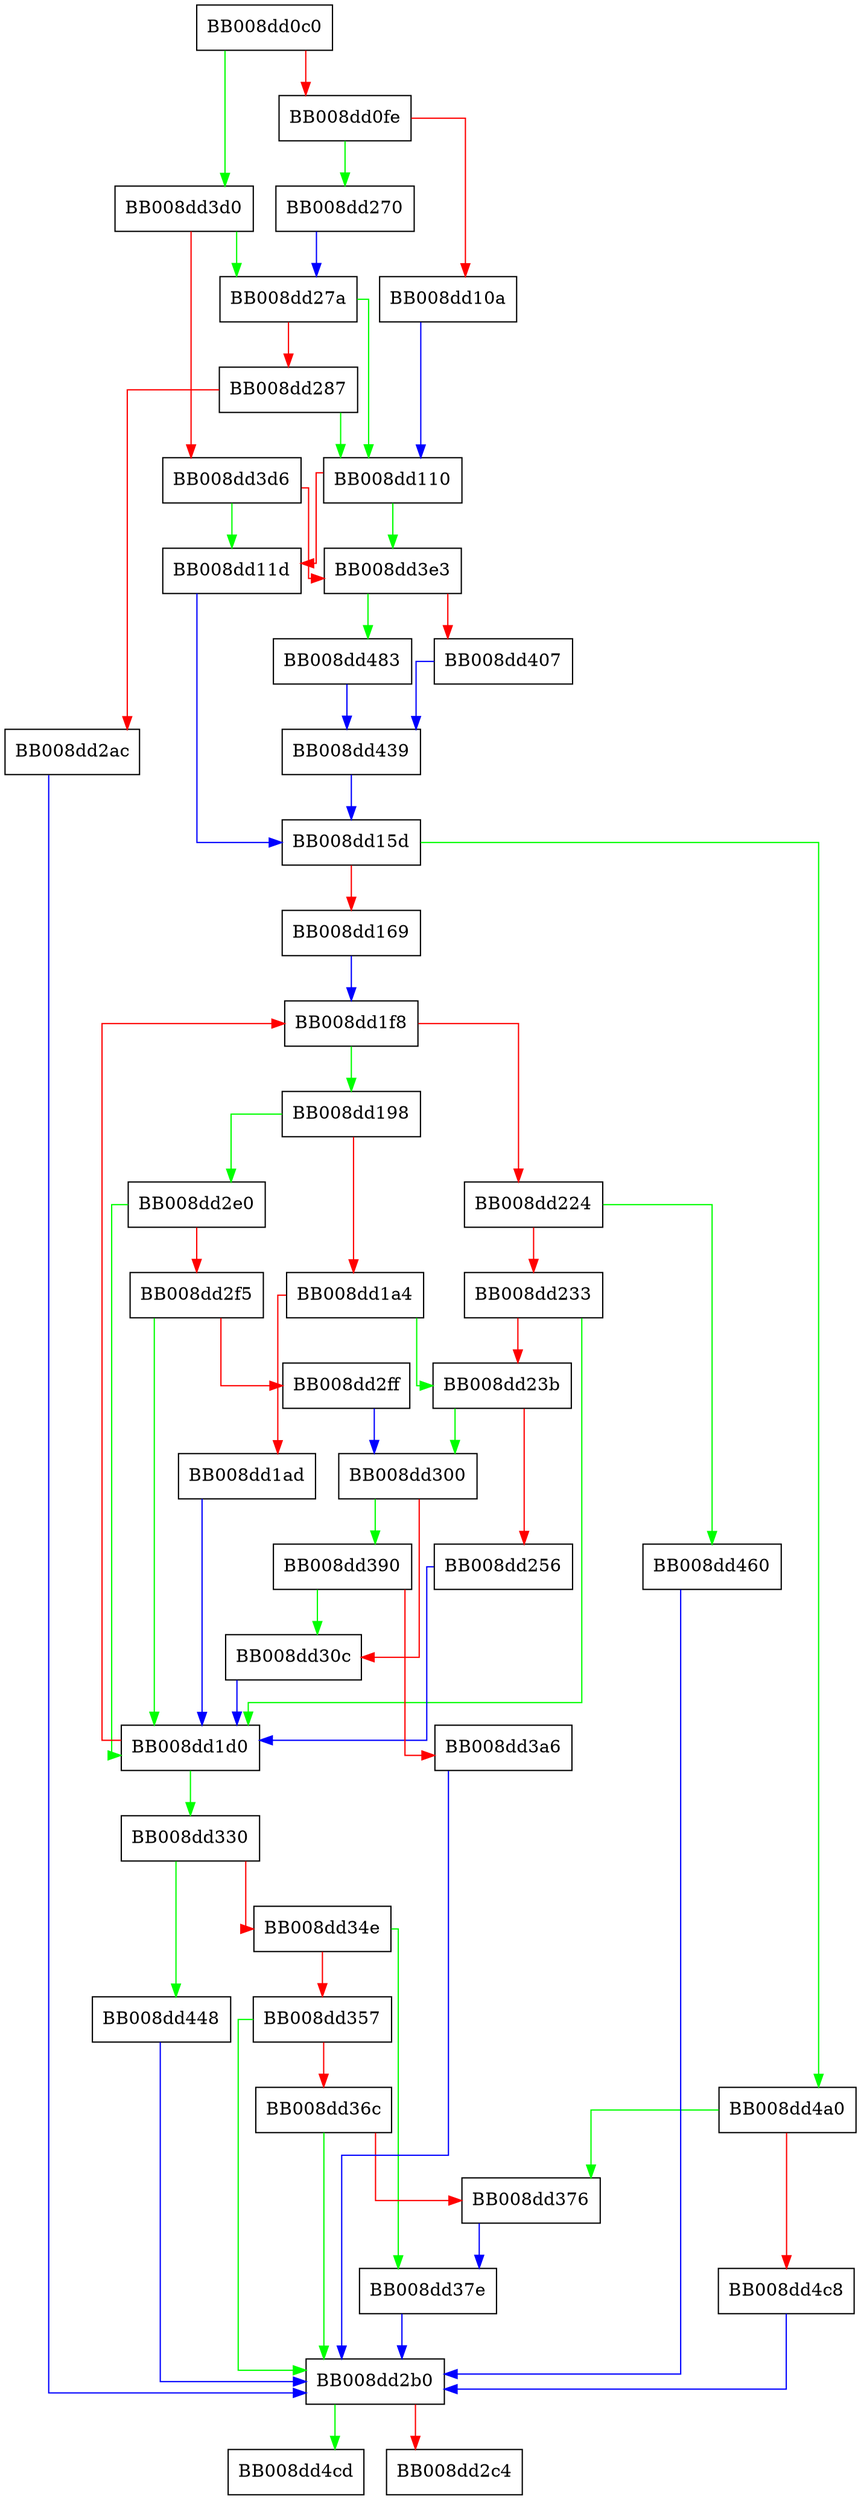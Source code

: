 digraph getservbyname_r {
  node [shape="box"];
  graph [splines=ortho];
  BB008dd0c0 -> BB008dd3d0 [color="green"];
  BB008dd0c0 -> BB008dd0fe [color="red"];
  BB008dd0fe -> BB008dd270 [color="green"];
  BB008dd0fe -> BB008dd10a [color="red"];
  BB008dd10a -> BB008dd110 [color="blue"];
  BB008dd110 -> BB008dd3e3 [color="green"];
  BB008dd110 -> BB008dd11d [color="red"];
  BB008dd11d -> BB008dd15d [color="blue"];
  BB008dd15d -> BB008dd4a0 [color="green"];
  BB008dd15d -> BB008dd169 [color="red"];
  BB008dd169 -> BB008dd1f8 [color="blue"];
  BB008dd198 -> BB008dd2e0 [color="green"];
  BB008dd198 -> BB008dd1a4 [color="red"];
  BB008dd1a4 -> BB008dd23b [color="green"];
  BB008dd1a4 -> BB008dd1ad [color="red"];
  BB008dd1ad -> BB008dd1d0 [color="blue"];
  BB008dd1d0 -> BB008dd330 [color="green"];
  BB008dd1d0 -> BB008dd1f8 [color="red"];
  BB008dd1f8 -> BB008dd198 [color="green"];
  BB008dd1f8 -> BB008dd224 [color="red"];
  BB008dd224 -> BB008dd460 [color="green"];
  BB008dd224 -> BB008dd233 [color="red"];
  BB008dd233 -> BB008dd1d0 [color="green"];
  BB008dd233 -> BB008dd23b [color="red"];
  BB008dd23b -> BB008dd300 [color="green"];
  BB008dd23b -> BB008dd256 [color="red"];
  BB008dd256 -> BB008dd1d0 [color="blue"];
  BB008dd270 -> BB008dd27a [color="blue"];
  BB008dd27a -> BB008dd110 [color="green"];
  BB008dd27a -> BB008dd287 [color="red"];
  BB008dd287 -> BB008dd110 [color="green"];
  BB008dd287 -> BB008dd2ac [color="red"];
  BB008dd2ac -> BB008dd2b0 [color="blue"];
  BB008dd2b0 -> BB008dd4cd [color="green"];
  BB008dd2b0 -> BB008dd2c4 [color="red"];
  BB008dd2e0 -> BB008dd1d0 [color="green"];
  BB008dd2e0 -> BB008dd2f5 [color="red"];
  BB008dd2f5 -> BB008dd1d0 [color="green"];
  BB008dd2f5 -> BB008dd2ff [color="red"];
  BB008dd2ff -> BB008dd300 [color="blue"];
  BB008dd300 -> BB008dd390 [color="green"];
  BB008dd300 -> BB008dd30c [color="red"];
  BB008dd30c -> BB008dd1d0 [color="blue"];
  BB008dd330 -> BB008dd448 [color="green"];
  BB008dd330 -> BB008dd34e [color="red"];
  BB008dd34e -> BB008dd37e [color="green"];
  BB008dd34e -> BB008dd357 [color="red"];
  BB008dd357 -> BB008dd2b0 [color="green"];
  BB008dd357 -> BB008dd36c [color="red"];
  BB008dd36c -> BB008dd2b0 [color="green"];
  BB008dd36c -> BB008dd376 [color="red"];
  BB008dd376 -> BB008dd37e [color="blue"];
  BB008dd37e -> BB008dd2b0 [color="blue"];
  BB008dd390 -> BB008dd30c [color="green"];
  BB008dd390 -> BB008dd3a6 [color="red"];
  BB008dd3a6 -> BB008dd2b0 [color="blue"];
  BB008dd3d0 -> BB008dd27a [color="green"];
  BB008dd3d0 -> BB008dd3d6 [color="red"];
  BB008dd3d6 -> BB008dd11d [color="green"];
  BB008dd3d6 -> BB008dd3e3 [color="red"];
  BB008dd3e3 -> BB008dd483 [color="green"];
  BB008dd3e3 -> BB008dd407 [color="red"];
  BB008dd407 -> BB008dd439 [color="blue"];
  BB008dd439 -> BB008dd15d [color="blue"];
  BB008dd448 -> BB008dd2b0 [color="blue"];
  BB008dd460 -> BB008dd2b0 [color="blue"];
  BB008dd483 -> BB008dd439 [color="blue"];
  BB008dd4a0 -> BB008dd376 [color="green"];
  BB008dd4a0 -> BB008dd4c8 [color="red"];
  BB008dd4c8 -> BB008dd2b0 [color="blue"];
}